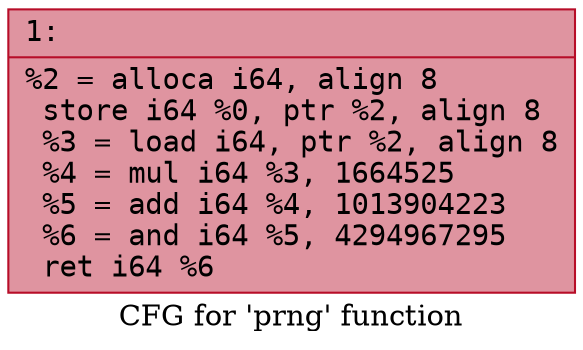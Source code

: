 digraph "CFG for 'prng' function" {
	label="CFG for 'prng' function";

	Node0x6000022df660 [shape=record,color="#b70d28ff", style=filled, fillcolor="#b70d2870" fontname="Courier",label="{1:\l|  %2 = alloca i64, align 8\l  store i64 %0, ptr %2, align 8\l  %3 = load i64, ptr %2, align 8\l  %4 = mul i64 %3, 1664525\l  %5 = add i64 %4, 1013904223\l  %6 = and i64 %5, 4294967295\l  ret i64 %6\l}"];
}
